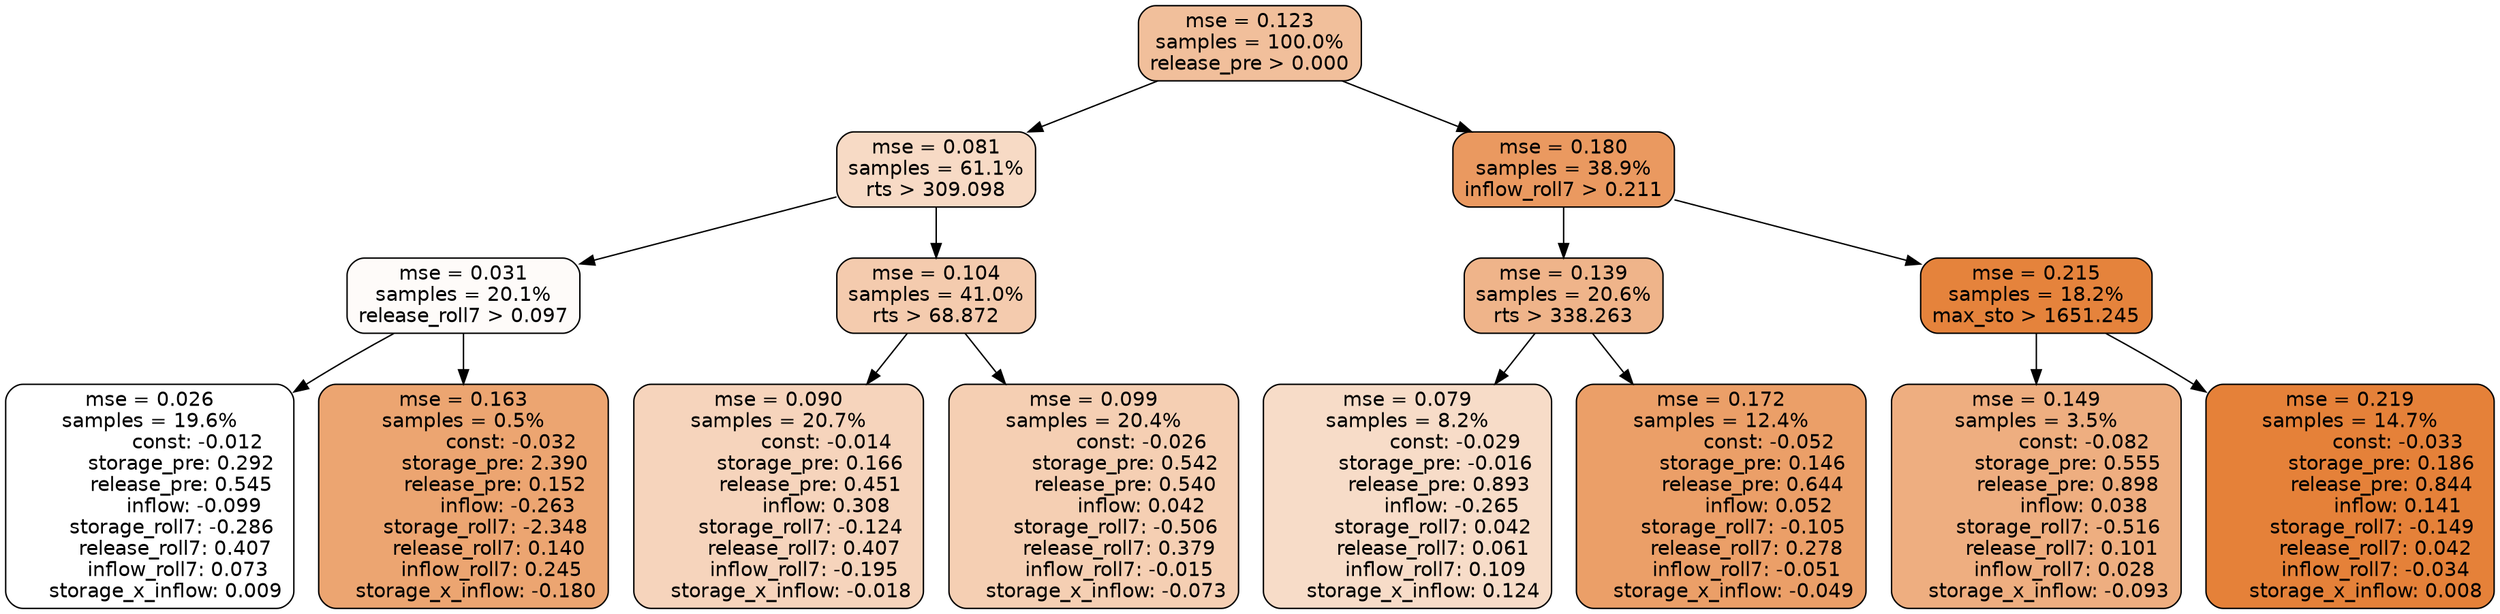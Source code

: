 digraph tree {
node [shape=rectangle, style="filled, rounded", color="black", fontname=helvetica] ;
edge [fontname=helvetica] ;
	"0" [label="mse = 0.123
samples = 100.0%
release_pre > 0.000", fillcolor="#f1bf9b"]
	"1" [label="mse = 0.081
samples = 61.1%
rts > 309.098", fillcolor="#f7dac5"]
	"8" [label="mse = 0.180
samples = 38.9%
inflow_roll7 > 0.211", fillcolor="#ea9960"]
	"5" [label="mse = 0.031
samples = 20.1%
release_roll7 > 0.097", fillcolor="#fefbf9"]
	"2" [label="mse = 0.104
samples = 41.0%
rts > 68.872", fillcolor="#f4cbae"]
	"9" [label="mse = 0.139
samples = 20.6%
rts > 338.263", fillcolor="#efb48a"]
	"12" [label="mse = 0.215
samples = 18.2%
max_sto > 1651.245", fillcolor="#e5833c"]
	"6" [label="mse = 0.026
samples = 19.6%
               const: -0.012
          storage_pre: 0.292
          release_pre: 0.545
              inflow: -0.099
       storage_roll7: -0.286
        release_roll7: 0.407
         inflow_roll7: 0.073
     storage_x_inflow: 0.009", fillcolor="#ffffff"]
	"7" [label="mse = 0.163
samples = 0.5%
               const: -0.032
          storage_pre: 2.390
          release_pre: 0.152
              inflow: -0.263
       storage_roll7: -2.348
        release_roll7: 0.140
         inflow_roll7: 0.245
    storage_x_inflow: -0.180", fillcolor="#eca571"]
	"3" [label="mse = 0.090
samples = 20.7%
               const: -0.014
          storage_pre: 0.166
          release_pre: 0.451
               inflow: 0.308
       storage_roll7: -0.124
        release_roll7: 0.407
        inflow_roll7: -0.195
    storage_x_inflow: -0.018", fillcolor="#f6d4bc"]
	"4" [label="mse = 0.099
samples = 20.4%
               const: -0.026
          storage_pre: 0.542
          release_pre: 0.540
               inflow: 0.042
       storage_roll7: -0.506
        release_roll7: 0.379
        inflow_roll7: -0.015
    storage_x_inflow: -0.073", fillcolor="#f5cfb3"]
	"11" [label="mse = 0.079
samples = 8.2%
               const: -0.029
         storage_pre: -0.016
          release_pre: 0.893
              inflow: -0.265
        storage_roll7: 0.042
        release_roll7: 0.061
         inflow_roll7: 0.109
     storage_x_inflow: 0.124", fillcolor="#f7dcc8"]
	"10" [label="mse = 0.172
samples = 12.4%
               const: -0.052
          storage_pre: 0.146
          release_pre: 0.644
               inflow: 0.052
       storage_roll7: -0.105
        release_roll7: 0.278
        inflow_roll7: -0.051
    storage_x_inflow: -0.049", fillcolor="#eb9f68"]
	"14" [label="mse = 0.149
samples = 3.5%
               const: -0.082
          storage_pre: 0.555
          release_pre: 0.898
               inflow: 0.038
       storage_roll7: -0.516
        release_roll7: 0.101
         inflow_roll7: 0.028
    storage_x_inflow: -0.093", fillcolor="#eeae80"]
	"13" [label="mse = 0.219
samples = 14.7%
               const: -0.033
          storage_pre: 0.186
          release_pre: 0.844
               inflow: 0.141
       storage_roll7: -0.149
        release_roll7: 0.042
        inflow_roll7: -0.034
     storage_x_inflow: 0.008", fillcolor="#e58139"]

	"0" -> "1"
	"0" -> "8"
	"1" -> "2"
	"1" -> "5"
	"8" -> "9"
	"8" -> "12"
	"5" -> "6"
	"5" -> "7"
	"2" -> "3"
	"2" -> "4"
	"9" -> "10"
	"9" -> "11"
	"12" -> "13"
	"12" -> "14"
}